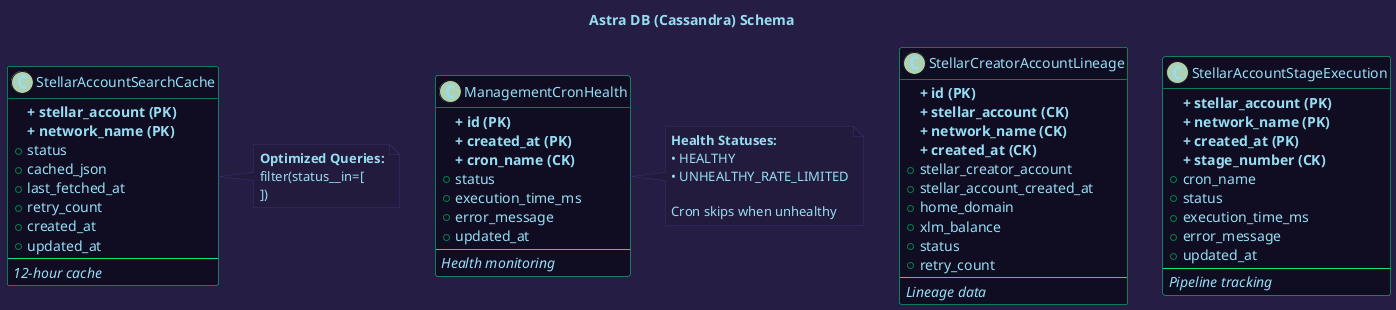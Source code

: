 @startuml Database Schema

skinparam backgroundColor #261D45
skinparam defaultFontColor #96DDF2

skinparam class {
  BackgroundColor #100D23
  BorderColor #0BE784
  FontColor #96DDF2
  ArrowColor #01C176
}

skinparam note {
  BackgroundColor #231B3D
  BorderColor #3f2c70
  FontColor #96DDF2
}

title Astra DB (Cassandra) Schema

class StellarAccountSearchCache {
  **+ stellar_account (PK)**
  **+ network_name (PK)**
  + status
  + cached_json
  + last_fetched_at
  + retry_count
  + created_at
  + updated_at
  --
  //12-hour cache//
}

class StellarCreatorAccountLineage {
  **+ id (PK)**
  **+ stellar_account (CK)**
  **+ network_name (CK)**
  **+ created_at (CK)**
  + stellar_creator_account
  + stellar_account_created_at
  + home_domain
  + xlm_balance
  + status
  + retry_count
  --
  //Lineage data//
}

class StellarAccountStageExecution {
  **+ stellar_account (PK)**
  **+ network_name (PK)**
  **+ created_at (PK)**
  **+ stage_number (CK)**
  + cron_name
  + status
  + execution_time_ms
  + error_message
  + updated_at
  --
  //Pipeline tracking//
}

class ManagementCronHealth {
  **+ id (PK)**
  **+ created_at (PK)**
  **+ cron_name (CK)**
  + status
  + execution_time_ms
  + error_message
  + updated_at
  --
  //Health monitoring//
}

note right of StellarAccountSearchCache #231B3D
  **Optimized Queries:**
  filter(status__in=[
    'PENDING',
    'IN_PROGRESS',
    'RE_INQUIRY'
  ])
end note

note right of ManagementCronHealth #231B3D
  **Health Statuses:**
  • HEALTHY
  • UNHEALTHY_RATE_LIMITED
  
  Cron skips when unhealthy
end note

@enduml
